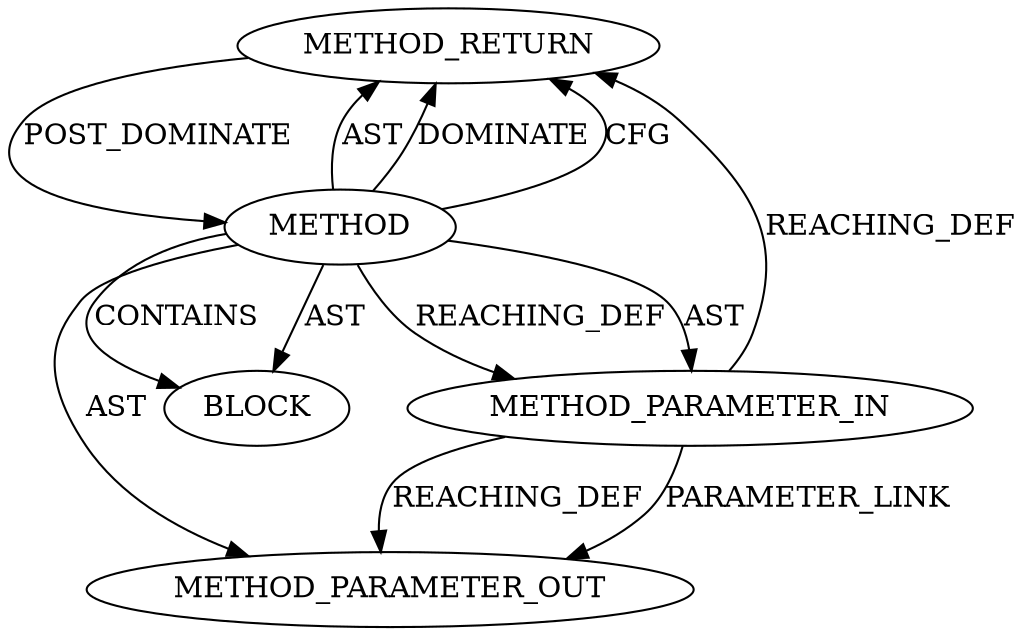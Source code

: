 digraph {
  19672 [label=METHOD_RETURN ORDER=2 CODE="RET" TYPE_FULL_NAME="ANY" EVALUATION_STRATEGY="BY_VALUE"]
  19669 [label=METHOD AST_PARENT_TYPE="NAMESPACE_BLOCK" AST_PARENT_FULL_NAME="<global>" ORDER=0 CODE="<empty>" FULL_NAME="READ_ONCE" IS_EXTERNAL=true FILENAME="<empty>" SIGNATURE="" NAME="READ_ONCE"]
  21877 [label=METHOD_PARAMETER_OUT ORDER=1 CODE="p1" IS_VARIADIC=false TYPE_FULL_NAME="ANY" EVALUATION_STRATEGY="BY_VALUE" INDEX=1 NAME="p1"]
  19671 [label=BLOCK ORDER=1 ARGUMENT_INDEX=1 CODE="<empty>" TYPE_FULL_NAME="ANY"]
  19670 [label=METHOD_PARAMETER_IN ORDER=1 CODE="p1" IS_VARIADIC=false TYPE_FULL_NAME="ANY" EVALUATION_STRATEGY="BY_VALUE" INDEX=1 NAME="p1"]
  19669 -> 19671 [label=CONTAINS ]
  19672 -> 19669 [label=POST_DOMINATE ]
  19670 -> 21877 [label=REACHING_DEF VARIABLE="p1"]
  19669 -> 19671 [label=AST ]
  19670 -> 21877 [label=PARAMETER_LINK ]
  19669 -> 19672 [label=AST ]
  19669 -> 19672 [label=DOMINATE ]
  19669 -> 21877 [label=AST ]
  19669 -> 19672 [label=CFG ]
  19669 -> 19670 [label=REACHING_DEF VARIABLE=""]
  19669 -> 19670 [label=AST ]
  19670 -> 19672 [label=REACHING_DEF VARIABLE="p1"]
}
